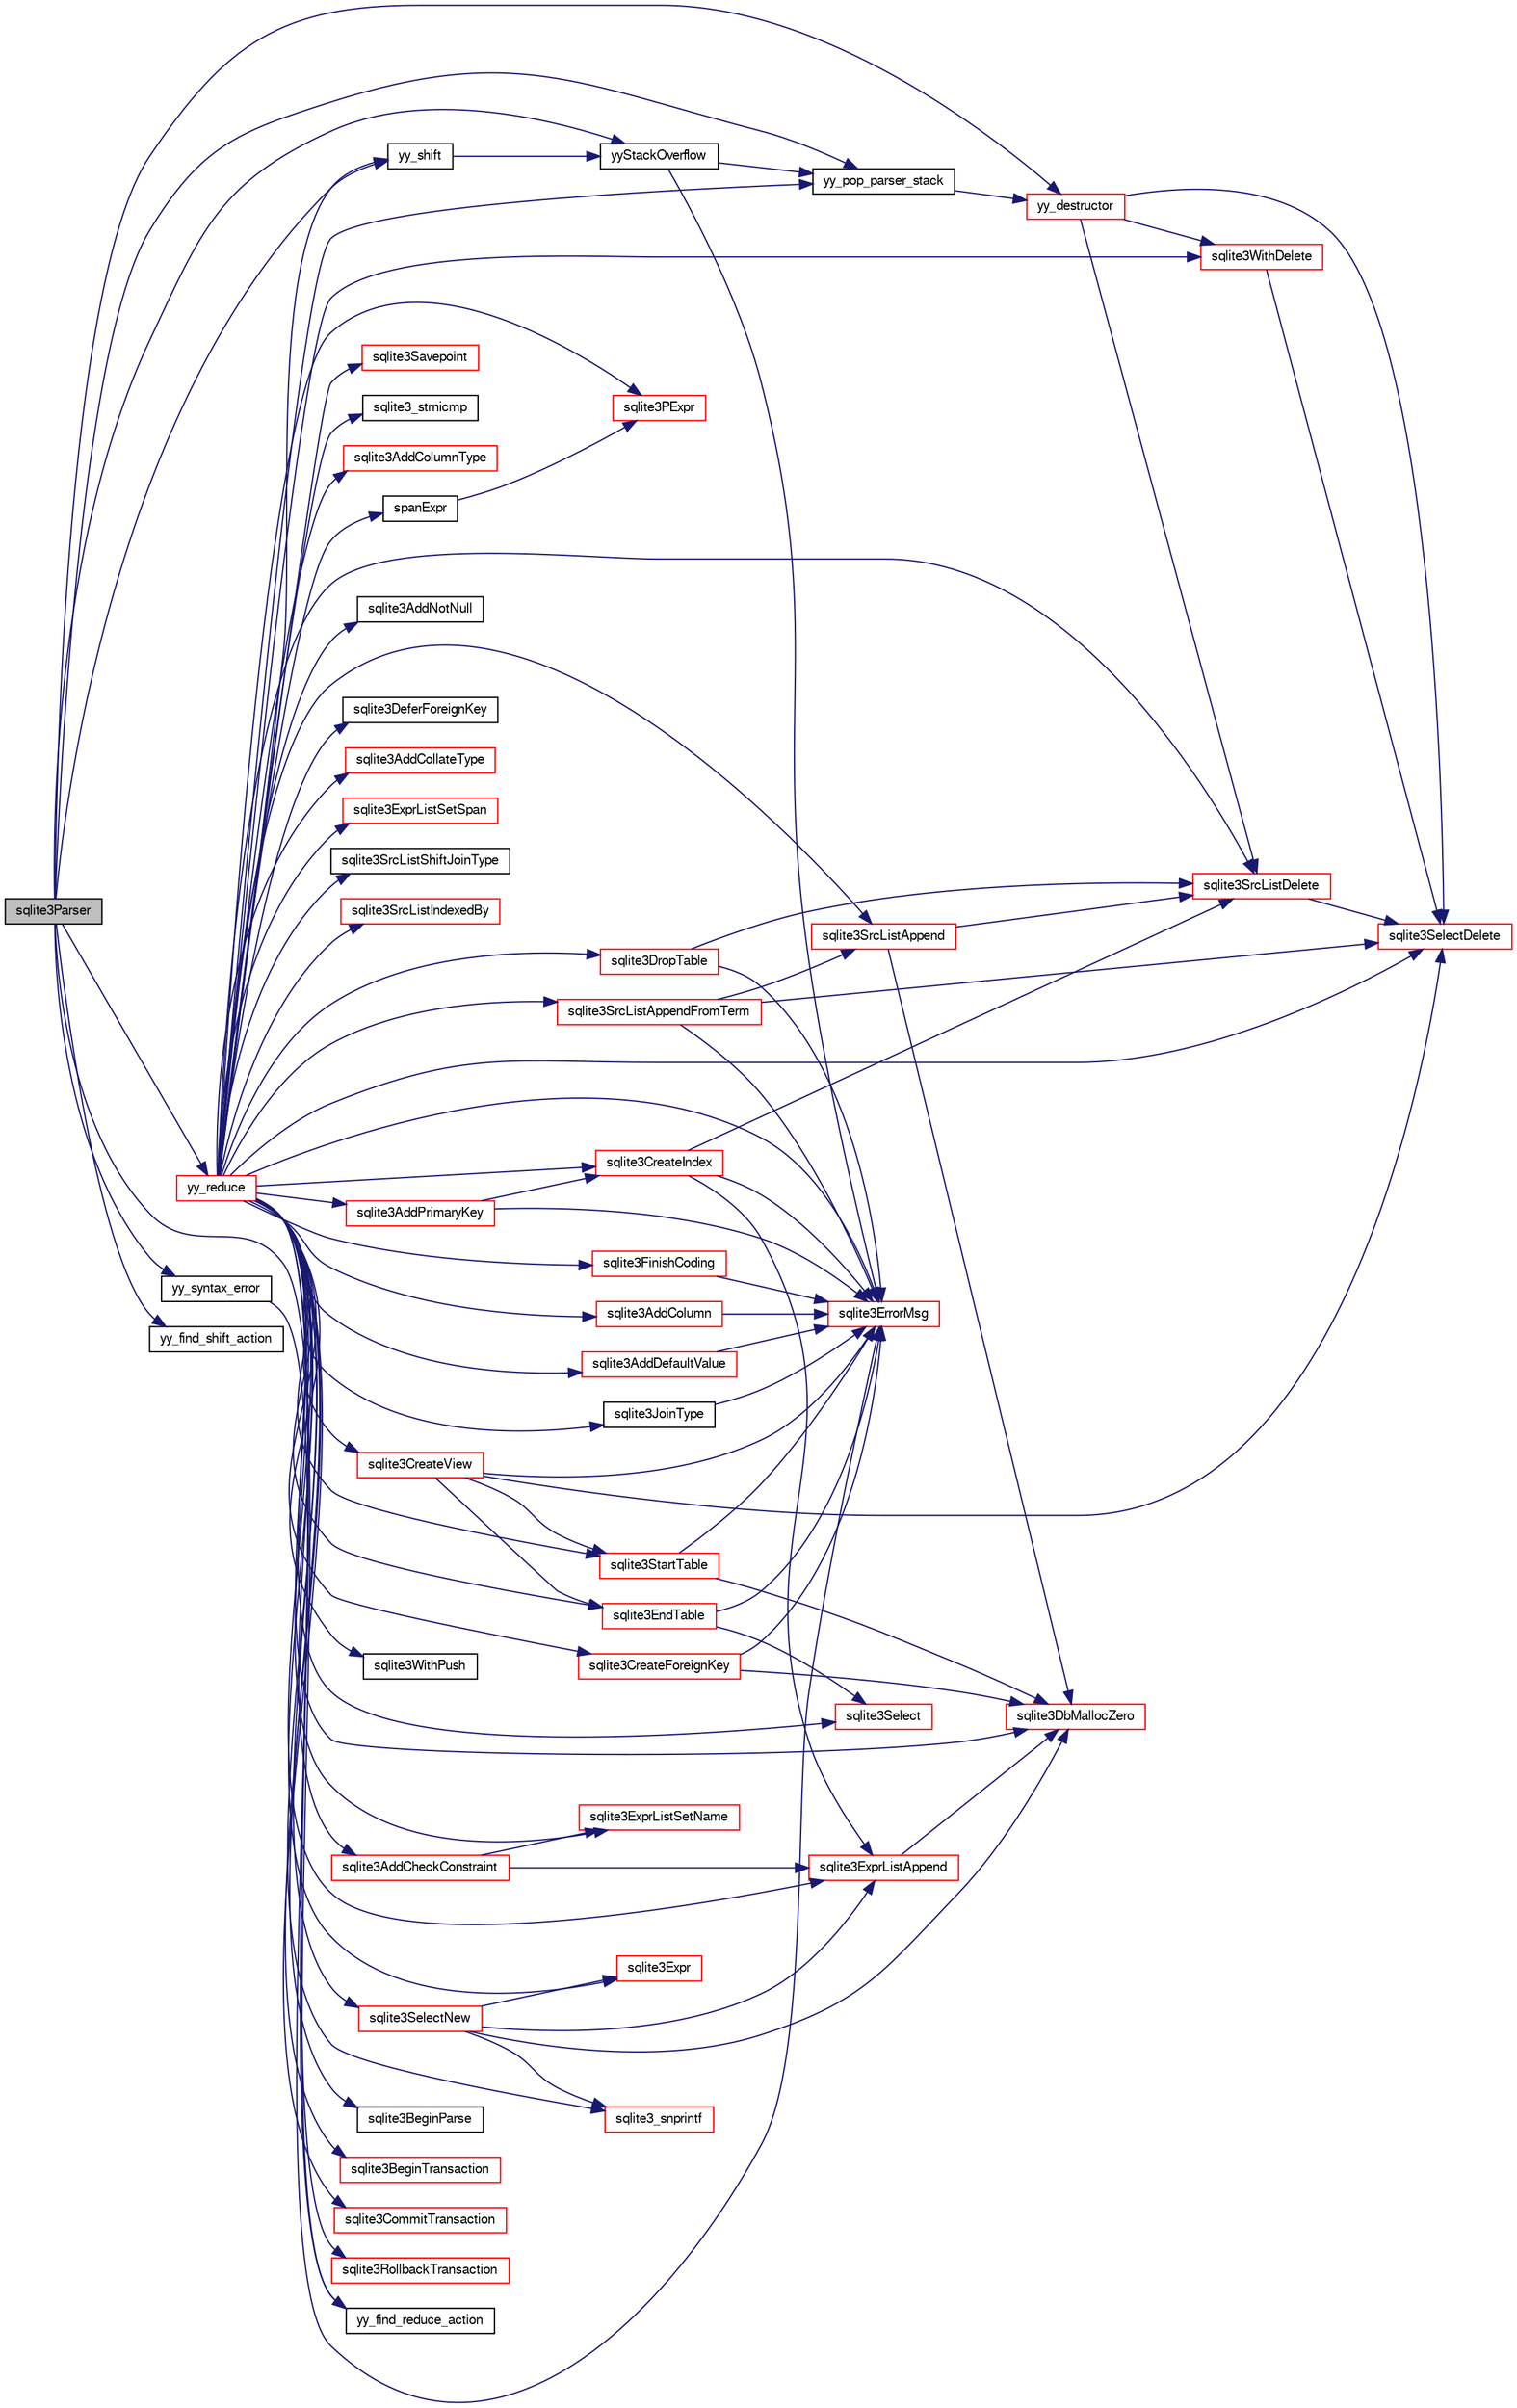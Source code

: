 digraph "sqlite3Parser"
{
  edge [fontname="FreeSans",fontsize="10",labelfontname="FreeSans",labelfontsize="10"];
  node [fontname="FreeSans",fontsize="10",shape=record];
  rankdir="LR";
  Node644782 [label="sqlite3Parser",height=0.2,width=0.4,color="black", fillcolor="grey75", style="filled", fontcolor="black"];
  Node644782 -> Node644783 [color="midnightblue",fontsize="10",style="solid",fontname="FreeSans"];
  Node644783 [label="yyStackOverflow",height=0.2,width=0.4,color="black", fillcolor="white", style="filled",URL="$sqlite3_8c.html#aa86923ecccad4f6d79295f099b46f67a"];
  Node644783 -> Node644784 [color="midnightblue",fontsize="10",style="solid",fontname="FreeSans"];
  Node644784 [label="yy_pop_parser_stack",height=0.2,width=0.4,color="black", fillcolor="white", style="filled",URL="$sqlite3_8c.html#aa142fdd91628fd550751c6ef4e29b603"];
  Node644784 -> Node644785 [color="midnightblue",fontsize="10",style="solid",fontname="FreeSans"];
  Node644785 [label="yy_destructor",height=0.2,width=0.4,color="red", fillcolor="white", style="filled",URL="$sqlite3_8c.html#afca0f0d2a9c0e0ca0625382394fa060e"];
  Node644785 -> Node644786 [color="midnightblue",fontsize="10",style="solid",fontname="FreeSans"];
  Node644786 [label="sqlite3SelectDelete",height=0.2,width=0.4,color="red", fillcolor="white", style="filled",URL="$sqlite3_8c.html#a0f56959f0acac85496744f0d068854a0"];
  Node644785 -> Node644801 [color="midnightblue",fontsize="10",style="solid",fontname="FreeSans"];
  Node644801 [label="sqlite3SrcListDelete",height=0.2,width=0.4,color="red", fillcolor="white", style="filled",URL="$sqlite3_8c.html#acc250a3e5e7fd8889a16a9f28e3e7312"];
  Node644801 -> Node644786 [color="midnightblue",fontsize="10",style="solid",fontname="FreeSans"];
  Node644785 -> Node645123 [color="midnightblue",fontsize="10",style="solid",fontname="FreeSans"];
  Node645123 [label="sqlite3WithDelete",height=0.2,width=0.4,color="red", fillcolor="white", style="filled",URL="$sqlite3_8c.html#a17d9ea3de76b5d740b422ea9b4fe3abb"];
  Node645123 -> Node644786 [color="midnightblue",fontsize="10",style="solid",fontname="FreeSans"];
  Node644783 -> Node645110 [color="midnightblue",fontsize="10",style="solid",fontname="FreeSans"];
  Node645110 [label="sqlite3ErrorMsg",height=0.2,width=0.4,color="red", fillcolor="white", style="filled",URL="$sqlite3_8c.html#aee2798e173651adae0f9c85469f3457d"];
  Node644782 -> Node645738 [color="midnightblue",fontsize="10",style="solid",fontname="FreeSans"];
  Node645738 [label="yy_find_shift_action",height=0.2,width=0.4,color="black", fillcolor="white", style="filled",URL="$sqlite3_8c.html#ae94e08f5e995194c50f04c64a7aa659c"];
  Node644782 -> Node645739 [color="midnightblue",fontsize="10",style="solid",fontname="FreeSans"];
  Node645739 [label="yy_shift",height=0.2,width=0.4,color="black", fillcolor="white", style="filled",URL="$sqlite3_8c.html#a49026332b2b85d2ae13efa4d955b7a94"];
  Node645739 -> Node644783 [color="midnightblue",fontsize="10",style="solid",fontname="FreeSans"];
  Node644782 -> Node645740 [color="midnightblue",fontsize="10",style="solid",fontname="FreeSans"];
  Node645740 [label="yy_reduce",height=0.2,width=0.4,color="red", fillcolor="white", style="filled",URL="$sqlite3_8c.html#a7c419a9b25711c666a9a2449ef377f14"];
  Node645740 -> Node645741 [color="midnightblue",fontsize="10",style="solid",fontname="FreeSans"];
  Node645741 [label="sqlite3BeginParse",height=0.2,width=0.4,color="black", fillcolor="white", style="filled",URL="$sqlite3_8c.html#abf636f115ec3c6efe78696b13d4c7979"];
  Node645740 -> Node645742 [color="midnightblue",fontsize="10",style="solid",fontname="FreeSans"];
  Node645742 [label="sqlite3FinishCoding",height=0.2,width=0.4,color="red", fillcolor="white", style="filled",URL="$sqlite3_8c.html#a651bc5b446c276c092705856d995b278"];
  Node645742 -> Node645110 [color="midnightblue",fontsize="10",style="solid",fontname="FreeSans"];
  Node645740 -> Node646071 [color="midnightblue",fontsize="10",style="solid",fontname="FreeSans"];
  Node646071 [label="sqlite3BeginTransaction",height=0.2,width=0.4,color="red", fillcolor="white", style="filled",URL="$sqlite3_8c.html#abfb93cfc61e03b96fc07c5bb4a42c51d"];
  Node645740 -> Node646072 [color="midnightblue",fontsize="10",style="solid",fontname="FreeSans"];
  Node646072 [label="sqlite3CommitTransaction",height=0.2,width=0.4,color="red", fillcolor="white", style="filled",URL="$sqlite3_8c.html#a3000669be95794564e93695ec495621e"];
  Node645740 -> Node646073 [color="midnightblue",fontsize="10",style="solid",fontname="FreeSans"];
  Node646073 [label="sqlite3RollbackTransaction",height=0.2,width=0.4,color="red", fillcolor="white", style="filled",URL="$sqlite3_8c.html#a0f9887a7e7efd404af07707000286f1b"];
  Node645740 -> Node646074 [color="midnightblue",fontsize="10",style="solid",fontname="FreeSans"];
  Node646074 [label="sqlite3Savepoint",height=0.2,width=0.4,color="red", fillcolor="white", style="filled",URL="$sqlite3_8c.html#a85088587b34effc9b3430bbb3e4f3852"];
  Node645740 -> Node646075 [color="midnightblue",fontsize="10",style="solid",fontname="FreeSans"];
  Node646075 [label="sqlite3StartTable",height=0.2,width=0.4,color="red", fillcolor="white", style="filled",URL="$sqlite3_8c.html#af49b4395f39d9078a0dda2484c183012"];
  Node646075 -> Node645110 [color="midnightblue",fontsize="10",style="solid",fontname="FreeSans"];
  Node646075 -> Node645011 [color="midnightblue",fontsize="10",style="solid",fontname="FreeSans"];
  Node645011 [label="sqlite3DbMallocZero",height=0.2,width=0.4,color="red", fillcolor="white", style="filled",URL="$sqlite3_8c.html#a49cfebac9d6067a03442c92af73f33e4"];
  Node645740 -> Node646082 [color="midnightblue",fontsize="10",style="solid",fontname="FreeSans"];
  Node646082 [label="sqlite3EndTable",height=0.2,width=0.4,color="red", fillcolor="white", style="filled",URL="$sqlite3_8c.html#a7b5f2c66c0f0b6f819d970ca389768b0"];
  Node646082 -> Node645110 [color="midnightblue",fontsize="10",style="solid",fontname="FreeSans"];
  Node646082 -> Node645846 [color="midnightblue",fontsize="10",style="solid",fontname="FreeSans"];
  Node645846 [label="sqlite3Select",height=0.2,width=0.4,color="red", fillcolor="white", style="filled",URL="$sqlite3_8c.html#a2465ee8c956209ba4b272477b7c21a45"];
  Node645740 -> Node644786 [color="midnightblue",fontsize="10",style="solid",fontname="FreeSans"];
  Node645740 -> Node645010 [color="midnightblue",fontsize="10",style="solid",fontname="FreeSans"];
  Node645010 [label="sqlite3_strnicmp",height=0.2,width=0.4,color="black", fillcolor="white", style="filled",URL="$sqlite3_8c.html#a447f0d33bec85d66c5e1ea6c71e41101"];
  Node645740 -> Node645110 [color="midnightblue",fontsize="10",style="solid",fontname="FreeSans"];
  Node645740 -> Node646107 [color="midnightblue",fontsize="10",style="solid",fontname="FreeSans"];
  Node646107 [label="sqlite3AddColumn",height=0.2,width=0.4,color="red", fillcolor="white", style="filled",URL="$sqlite3_8c.html#a594ae02479b9387b1e2d4a4408b984b0"];
  Node646107 -> Node645110 [color="midnightblue",fontsize="10",style="solid",fontname="FreeSans"];
  Node645740 -> Node646108 [color="midnightblue",fontsize="10",style="solid",fontname="FreeSans"];
  Node646108 [label="sqlite3AddColumnType",height=0.2,width=0.4,color="red", fillcolor="white", style="filled",URL="$sqlite3_8c.html#a6024d6aed26a1c4e6e1676dfbff22d97"];
  Node645740 -> Node646109 [color="midnightblue",fontsize="10",style="solid",fontname="FreeSans"];
  Node646109 [label="sqlite3AddDefaultValue",height=0.2,width=0.4,color="red", fillcolor="white", style="filled",URL="$sqlite3_8c.html#a0c9a36f669a7f33ff5e2db5d8586ef6b"];
  Node646109 -> Node645110 [color="midnightblue",fontsize="10",style="solid",fontname="FreeSans"];
  Node645740 -> Node645883 [color="midnightblue",fontsize="10",style="solid",fontname="FreeSans"];
  Node645883 [label="sqlite3PExpr",height=0.2,width=0.4,color="red", fillcolor="white", style="filled",URL="$sqlite3_8c.html#a56670a96a4ad8449466fea3449f71c57"];
  Node645740 -> Node646111 [color="midnightblue",fontsize="10",style="solid",fontname="FreeSans"];
  Node646111 [label="spanExpr",height=0.2,width=0.4,color="black", fillcolor="white", style="filled",URL="$sqlite3_8c.html#a6e0f4c0a51ae37b7365cb93d14e5f152"];
  Node646111 -> Node645883 [color="midnightblue",fontsize="10",style="solid",fontname="FreeSans"];
  Node645740 -> Node646112 [color="midnightblue",fontsize="10",style="solid",fontname="FreeSans"];
  Node646112 [label="sqlite3AddNotNull",height=0.2,width=0.4,color="black", fillcolor="white", style="filled",URL="$sqlite3_8c.html#a52533d804e7874cd25475fad08348e9f"];
  Node645740 -> Node646113 [color="midnightblue",fontsize="10",style="solid",fontname="FreeSans"];
  Node646113 [label="sqlite3AddPrimaryKey",height=0.2,width=0.4,color="red", fillcolor="white", style="filled",URL="$sqlite3_8c.html#af2b0672c3379d2a7d927d210ae0ade62"];
  Node646113 -> Node645110 [color="midnightblue",fontsize="10",style="solid",fontname="FreeSans"];
  Node646113 -> Node646084 [color="midnightblue",fontsize="10",style="solid",fontname="FreeSans"];
  Node646084 [label="sqlite3CreateIndex",height=0.2,width=0.4,color="red", fillcolor="white", style="filled",URL="$sqlite3_8c.html#a8dbe5e590ab6c58a8c45f34f7c81e825"];
  Node646084 -> Node645110 [color="midnightblue",fontsize="10",style="solid",fontname="FreeSans"];
  Node646084 -> Node645822 [color="midnightblue",fontsize="10",style="solid",fontname="FreeSans"];
  Node645822 [label="sqlite3ExprListAppend",height=0.2,width=0.4,color="red", fillcolor="white", style="filled",URL="$sqlite3_8c.html#a2c227f0b97e0e31b120c702fae2b7409"];
  Node645822 -> Node645011 [color="midnightblue",fontsize="10",style="solid",fontname="FreeSans"];
  Node646084 -> Node644801 [color="midnightblue",fontsize="10",style="solid",fontname="FreeSans"];
  Node645740 -> Node646084 [color="midnightblue",fontsize="10",style="solid",fontname="FreeSans"];
  Node645740 -> Node646114 [color="midnightblue",fontsize="10",style="solid",fontname="FreeSans"];
  Node646114 [label="sqlite3AddCheckConstraint",height=0.2,width=0.4,color="red", fillcolor="white", style="filled",URL="$sqlite3_8c.html#acedfa4de474ea529f7ff135a8947ff76"];
  Node646114 -> Node645822 [color="midnightblue",fontsize="10",style="solid",fontname="FreeSans"];
  Node646114 -> Node645897 [color="midnightblue",fontsize="10",style="solid",fontname="FreeSans"];
  Node645897 [label="sqlite3ExprListSetName",height=0.2,width=0.4,color="red", fillcolor="white", style="filled",URL="$sqlite3_8c.html#a50e95ce8909436164a691852ec107b2b"];
  Node645740 -> Node646116 [color="midnightblue",fontsize="10",style="solid",fontname="FreeSans"];
  Node646116 [label="sqlite3CreateForeignKey",height=0.2,width=0.4,color="red", fillcolor="white", style="filled",URL="$sqlite3_8c.html#a60425130ff4f583e63d3540525d3cd3a"];
  Node646116 -> Node645110 [color="midnightblue",fontsize="10",style="solid",fontname="FreeSans"];
  Node646116 -> Node645011 [color="midnightblue",fontsize="10",style="solid",fontname="FreeSans"];
  Node645740 -> Node646117 [color="midnightblue",fontsize="10",style="solid",fontname="FreeSans"];
  Node646117 [label="sqlite3DeferForeignKey",height=0.2,width=0.4,color="black", fillcolor="white", style="filled",URL="$sqlite3_8c.html#aa608854982e30b5967a5d69a49575e66"];
  Node645740 -> Node646118 [color="midnightblue",fontsize="10",style="solid",fontname="FreeSans"];
  Node646118 [label="sqlite3AddCollateType",height=0.2,width=0.4,color="red", fillcolor="white", style="filled",URL="$sqlite3_8c.html#a1d1050da70a11a603b6a4592585e4b54"];
  Node645740 -> Node646119 [color="midnightblue",fontsize="10",style="solid",fontname="FreeSans"];
  Node646119 [label="sqlite3DropTable",height=0.2,width=0.4,color="red", fillcolor="white", style="filled",URL="$sqlite3_8c.html#a5534f77364b5568783c0e50db3c9defb"];
  Node646119 -> Node645110 [color="midnightblue",fontsize="10",style="solid",fontname="FreeSans"];
  Node646119 -> Node644801 [color="midnightblue",fontsize="10",style="solid",fontname="FreeSans"];
  Node645740 -> Node646185 [color="midnightblue",fontsize="10",style="solid",fontname="FreeSans"];
  Node646185 [label="sqlite3CreateView",height=0.2,width=0.4,color="red", fillcolor="white", style="filled",URL="$sqlite3_8c.html#a9d85cb00ff71dee5cd9a019503a6982e"];
  Node646185 -> Node645110 [color="midnightblue",fontsize="10",style="solid",fontname="FreeSans"];
  Node646185 -> Node644786 [color="midnightblue",fontsize="10",style="solid",fontname="FreeSans"];
  Node646185 -> Node646075 [color="midnightblue",fontsize="10",style="solid",fontname="FreeSans"];
  Node646185 -> Node646082 [color="midnightblue",fontsize="10",style="solid",fontname="FreeSans"];
  Node645740 -> Node645846 [color="midnightblue",fontsize="10",style="solid",fontname="FreeSans"];
  Node645740 -> Node645123 [color="midnightblue",fontsize="10",style="solid",fontname="FreeSans"];
  Node645740 -> Node645853 [color="midnightblue",fontsize="10",style="solid",fontname="FreeSans"];
  Node645853 [label="sqlite3SrcListAppendFromTerm",height=0.2,width=0.4,color="red", fillcolor="white", style="filled",URL="$sqlite3_8c.html#ac5a48dfc8b87c7d09fa9928e1cbda9bf"];
  Node645853 -> Node645110 [color="midnightblue",fontsize="10",style="solid",fontname="FreeSans"];
  Node645853 -> Node645854 [color="midnightblue",fontsize="10",style="solid",fontname="FreeSans"];
  Node645854 [label="sqlite3SrcListAppend",height=0.2,width=0.4,color="red", fillcolor="white", style="filled",URL="$sqlite3_8c.html#a2d72a77bc508ef9a3e4a7f9af34d4fce"];
  Node645854 -> Node645011 [color="midnightblue",fontsize="10",style="solid",fontname="FreeSans"];
  Node645854 -> Node644801 [color="midnightblue",fontsize="10",style="solid",fontname="FreeSans"];
  Node645853 -> Node644786 [color="midnightblue",fontsize="10",style="solid",fontname="FreeSans"];
  Node645740 -> Node646132 [color="midnightblue",fontsize="10",style="solid",fontname="FreeSans"];
  Node646132 [label="sqlite3SelectNew",height=0.2,width=0.4,color="red", fillcolor="white", style="filled",URL="$sqlite3_8c.html#af637faf2f42e6ac5b93c317ed350252c"];
  Node646132 -> Node645011 [color="midnightblue",fontsize="10",style="solid",fontname="FreeSans"];
  Node646132 -> Node645822 [color="midnightblue",fontsize="10",style="solid",fontname="FreeSans"];
  Node646132 -> Node645857 [color="midnightblue",fontsize="10",style="solid",fontname="FreeSans"];
  Node645857 [label="sqlite3Expr",height=0.2,width=0.4,color="red", fillcolor="white", style="filled",URL="$sqlite3_8c.html#a790d28ff2bd0d13725c692e0c4ed7105"];
  Node646132 -> Node644908 [color="midnightblue",fontsize="10",style="solid",fontname="FreeSans"];
  Node644908 [label="sqlite3_snprintf",height=0.2,width=0.4,color="red", fillcolor="white", style="filled",URL="$sqlite3_8c.html#aa2695a752e971577f5784122f2013c40"];
  Node645740 -> Node644908 [color="midnightblue",fontsize="10",style="solid",fontname="FreeSans"];
  Node645740 -> Node645822 [color="midnightblue",fontsize="10",style="solid",fontname="FreeSans"];
  Node645740 -> Node645897 [color="midnightblue",fontsize="10",style="solid",fontname="FreeSans"];
  Node645740 -> Node646186 [color="midnightblue",fontsize="10",style="solid",fontname="FreeSans"];
  Node646186 [label="sqlite3ExprListSetSpan",height=0.2,width=0.4,color="red", fillcolor="white", style="filled",URL="$sqlite3_8c.html#a2672134bf6e6db70d1145f08682a90cf"];
  Node645740 -> Node645857 [color="midnightblue",fontsize="10",style="solid",fontname="FreeSans"];
  Node645740 -> Node645011 [color="midnightblue",fontsize="10",style="solid",fontname="FreeSans"];
  Node645740 -> Node646187 [color="midnightblue",fontsize="10",style="solid",fontname="FreeSans"];
  Node646187 [label="sqlite3SrcListShiftJoinType",height=0.2,width=0.4,color="black", fillcolor="white", style="filled",URL="$sqlite3_8c.html#a90e3d9321273d2e6e30446a077ce88ce"];
  Node645740 -> Node646188 [color="midnightblue",fontsize="10",style="solid",fontname="FreeSans"];
  Node646188 [label="sqlite3SrcListIndexedBy",height=0.2,width=0.4,color="red", fillcolor="white", style="filled",URL="$sqlite3_8c.html#a57b5873167fdb09b55d0704c1ac54802"];
  Node645740 -> Node644801 [color="midnightblue",fontsize="10",style="solid",fontname="FreeSans"];
  Node645740 -> Node645854 [color="midnightblue",fontsize="10",style="solid",fontname="FreeSans"];
  Node645740 -> Node646189 [color="midnightblue",fontsize="10",style="solid",fontname="FreeSans"];
  Node646189 [label="sqlite3JoinType",height=0.2,width=0.4,color="black", fillcolor="white", style="filled",URL="$sqlite3_8c.html#ac42fcd17fb1d49aef4657d26ae960b3b"];
  Node646189 -> Node645110 [color="midnightblue",fontsize="10",style="solid",fontname="FreeSans"];
  Node645740 -> Node645860 [color="midnightblue",fontsize="10",style="solid",fontname="FreeSans"];
  Node645860 [label="sqlite3WithPush",height=0.2,width=0.4,color="black", fillcolor="white", style="filled",URL="$sqlite3_8c.html#a7f9f1ec2d0cf4bfbe52875ffca95350d"];
  Node645740 -> Node646284 [color="midnightblue",fontsize="10",style="solid",fontname="FreeSans"];
  Node646284 [label="yy_find_reduce_action",height=0.2,width=0.4,color="black", fillcolor="white", style="filled",URL="$sqlite3_8c.html#a913a1adf7c0f47e794123d9daf284d1c"];
  Node645740 -> Node645739 [color="midnightblue",fontsize="10",style="solid",fontname="FreeSans"];
  Node645740 -> Node644784 [color="midnightblue",fontsize="10",style="solid",fontname="FreeSans"];
  Node644782 -> Node646286 [color="midnightblue",fontsize="10",style="solid",fontname="FreeSans"];
  Node646286 [label="yy_syntax_error",height=0.2,width=0.4,color="black", fillcolor="white", style="filled",URL="$sqlite3_8c.html#a9cb4087abc3aaed2095d574857968d1d"];
  Node646286 -> Node645110 [color="midnightblue",fontsize="10",style="solid",fontname="FreeSans"];
  Node644782 -> Node644785 [color="midnightblue",fontsize="10",style="solid",fontname="FreeSans"];
  Node644782 -> Node646284 [color="midnightblue",fontsize="10",style="solid",fontname="FreeSans"];
  Node644782 -> Node644784 [color="midnightblue",fontsize="10",style="solid",fontname="FreeSans"];
}
